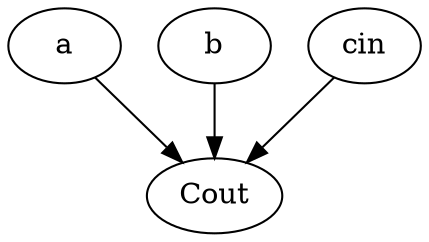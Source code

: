 strict digraph "" {
	a	 [complexity=7,
		importance=0.423076963957,
		rank=0.0604395662796];
	Cout	 [complexity=0,
		importance=0.269230891871,
		rank=0.0];
	a -> Cout;
	b	 [complexity=7,
		importance=0.423076963957,
		rank=0.0604395662796];
	b -> Cout;
	cin	 [complexity=7,
		importance=0.423076963957,
		rank=0.0604395662796];
	cin -> Cout;
}
